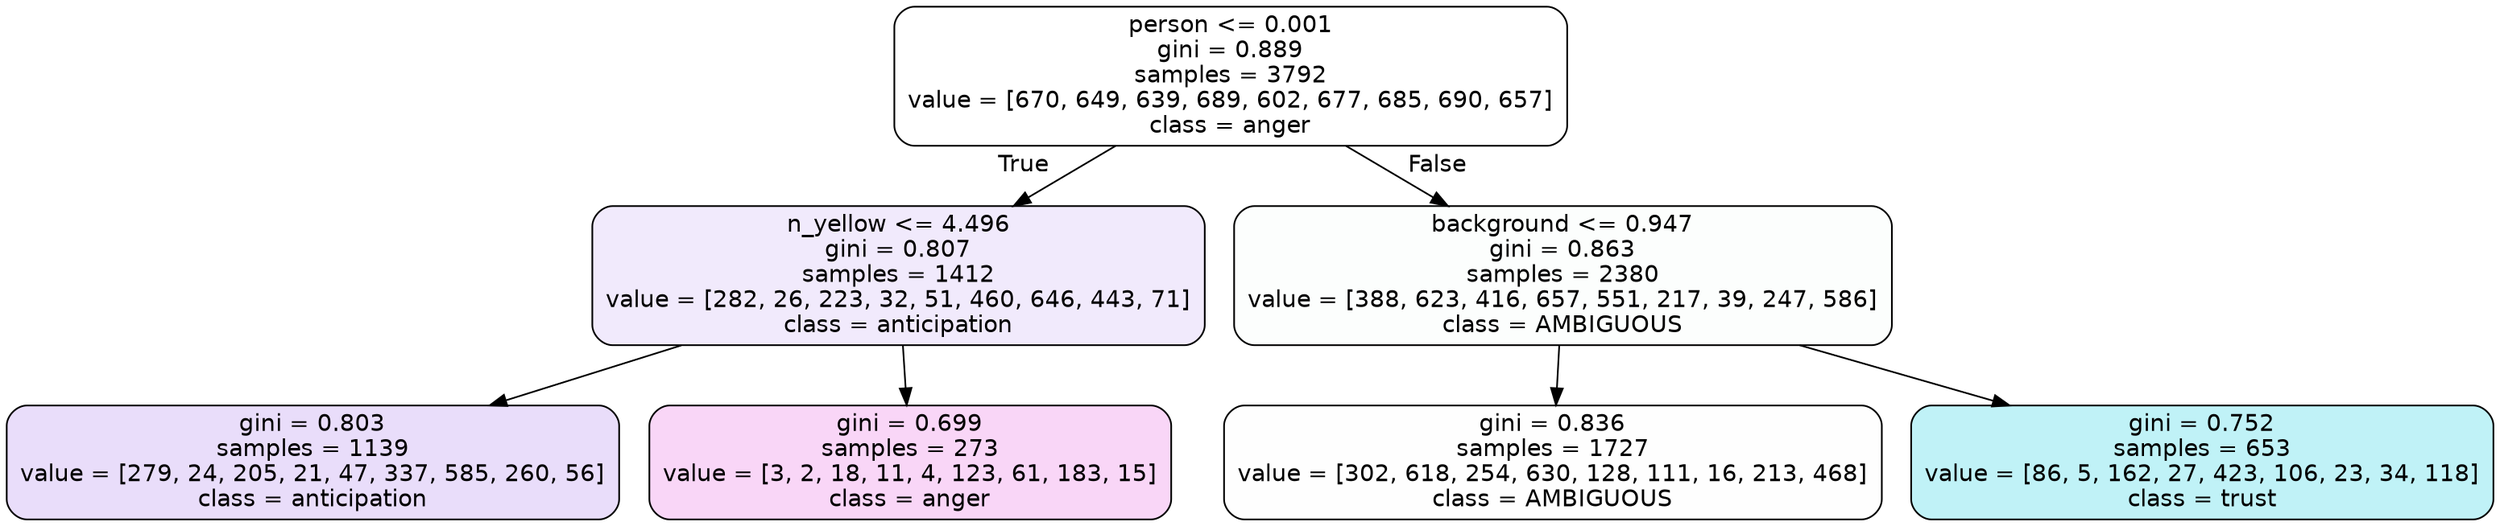 digraph Tree {
node [shape=box, style="filled, rounded", color="black", fontname=helvetica] ;
edge [fontname=helvetica] ;
0 [label="person <= 0.001\ngini = 0.889\nsamples = 3792\nvalue = [670, 649, 639, 689, 602, 677, 685, 690, 657]\nclass = anger", fillcolor="#e539d700"] ;
1 [label="n_yellow <= 4.496\ngini = 0.807\nsamples = 1412\nvalue = [282, 26, 223, 32, 51, 460, 646, 443, 71]\nclass = anticipation", fillcolor="#8139e51b"] ;
0 -> 1 [labeldistance=2.5, labelangle=45, headlabel="True"] ;
2 [label="gini = 0.803\nsamples = 1139\nvalue = [279, 24, 205, 21, 47, 337, 585, 260, 56]\nclass = anticipation", fillcolor="#8139e52b"] ;
1 -> 2 ;
3 [label="gini = 0.699\nsamples = 273\nvalue = [3, 2, 18, 11, 4, 123, 61, 183, 15]\nclass = anger", fillcolor="#e539d734"] ;
1 -> 3 ;
4 [label="background <= 0.947\ngini = 0.863\nsamples = 2380\nvalue = [388, 623, 416, 657, 551, 217, 39, 247, 586]\nclass = AMBIGUOUS", fillcolor="#39e58103"] ;
0 -> 4 [labeldistance=2.5, labelangle=-45, headlabel="False"] ;
5 [label="gini = 0.836\nsamples = 1727\nvalue = [302, 618, 254, 630, 128, 111, 16, 213, 468]\nclass = AMBIGUOUS", fillcolor="#39e58101"] ;
4 -> 5 ;
6 [label="gini = 0.752\nsamples = 653\nvalue = [86, 5, 162, 27, 423, 106, 23, 34, 118]\nclass = trust", fillcolor="#39d7e551"] ;
4 -> 6 ;
}
